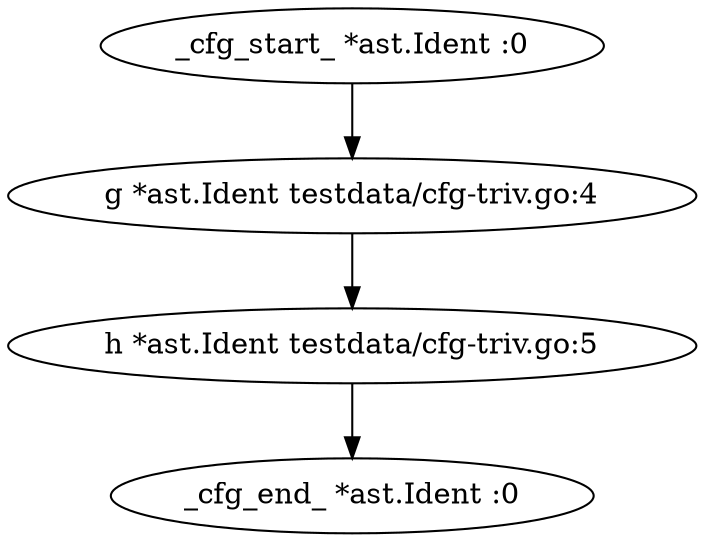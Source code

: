 digraph cfg {
n4 [label="_cfg_end_ *ast.Ident :0"];
n3 [label="h *ast.Ident testdata/cfg-triv.go:5"];
n3 -> n4 [label=""];
n2 [label="g *ast.Ident testdata/cfg-triv.go:4"];
n2 -> n3 [label=""];
n1 [label="_cfg_start_ *ast.Ident :0"];
n1 -> n2 [label=""];
}

